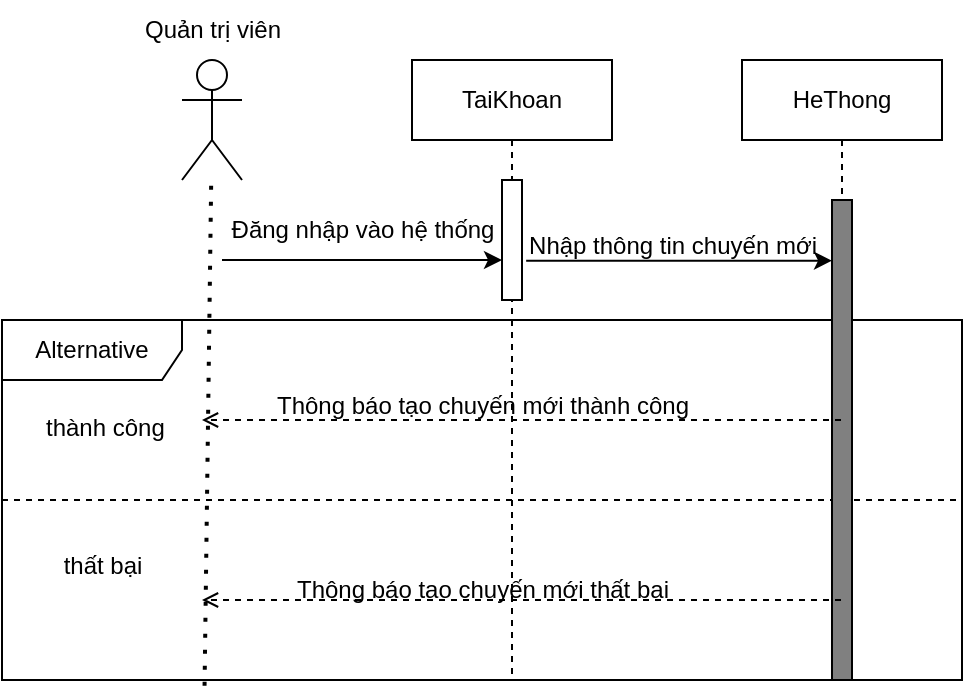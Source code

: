 <mxfile version="24.6.4" type="github">
  <diagram name="Page-1" id="2YBvvXClWsGukQMizWep">
    <mxGraphModel dx="733" dy="398" grid="1" gridSize="10" guides="1" tooltips="1" connect="1" arrows="1" fold="1" page="1" pageScale="1" pageWidth="850" pageHeight="1100" math="0" shadow="0">
      <root>
        <mxCell id="0" />
        <mxCell id="1" parent="0" />
        <mxCell id="0CG8eFZvMGMA5leofqo7-1" value="" style="shape=umlActor;verticalLabelPosition=bottom;verticalAlign=top;html=1;outlineConnect=0;" vertex="1" parent="1">
          <mxGeometry x="240" y="70" width="30" height="60" as="geometry" />
        </mxCell>
        <mxCell id="0CG8eFZvMGMA5leofqo7-5" value="Alternative" style="shape=umlFrame;whiteSpace=wrap;html=1;pointerEvents=0;recursiveResize=0;container=1;collapsible=0;width=90;height=30;" vertex="1" parent="1">
          <mxGeometry x="150" y="200" width="480" height="180" as="geometry" />
        </mxCell>
        <mxCell id="0CG8eFZvMGMA5leofqo7-6" value="thành công" style="text;html=1;" vertex="1" parent="0CG8eFZvMGMA5leofqo7-5">
          <mxGeometry width="100" height="20" relative="1" as="geometry">
            <mxPoint x="20" y="40" as="offset" />
          </mxGeometry>
        </mxCell>
        <mxCell id="0CG8eFZvMGMA5leofqo7-7" value="" style="line;strokeWidth=1;dashed=1;labelPosition=center;verticalLabelPosition=bottom;align=left;verticalAlign=top;spacingLeft=20;spacingTop=15;html=1;whiteSpace=wrap;" vertex="1" parent="0CG8eFZvMGMA5leofqo7-5">
          <mxGeometry y="52.5" width="480" height="75" as="geometry" />
        </mxCell>
        <mxCell id="0CG8eFZvMGMA5leofqo7-35" value="Thông báo tạo chuyến mới thất bại" style="text;html=1;align=center;verticalAlign=middle;resizable=0;points=[];autosize=1;strokeColor=none;fillColor=none;" vertex="1" parent="0CG8eFZvMGMA5leofqo7-5">
          <mxGeometry x="135" y="120" width="210" height="30" as="geometry" />
        </mxCell>
        <mxCell id="0CG8eFZvMGMA5leofqo7-36" value="thất bại" style="text;html=1;align=center;verticalAlign=middle;resizable=0;points=[];autosize=1;strokeColor=none;fillColor=none;" vertex="1" parent="0CG8eFZvMGMA5leofqo7-5">
          <mxGeometry x="20" y="108" width="60" height="30" as="geometry" />
        </mxCell>
        <mxCell id="0CG8eFZvMGMA5leofqo7-15" value="HeThong" style="shape=umlLifeline;perimeter=lifelinePerimeter;whiteSpace=wrap;html=1;container=1;dropTarget=0;collapsible=0;recursiveResize=0;outlineConnect=0;portConstraint=eastwest;newEdgeStyle={&quot;edgeStyle&quot;:&quot;elbowEdgeStyle&quot;,&quot;elbow&quot;:&quot;vertical&quot;,&quot;curved&quot;:0,&quot;rounded&quot;:0};" vertex="1" parent="1">
          <mxGeometry x="520" y="70" width="100" height="310" as="geometry" />
        </mxCell>
        <mxCell id="0CG8eFZvMGMA5leofqo7-16" value="" style="html=1;points=[[0,0,0,0,5],[0,1,0,0,-5],[1,0,0,0,5],[1,1,0,0,-5]];perimeter=orthogonalPerimeter;outlineConnect=0;targetShapes=umlLifeline;portConstraint=eastwest;newEdgeStyle={&quot;curved&quot;:0,&quot;rounded&quot;:0};fillColor=#808080;" vertex="1" parent="0CG8eFZvMGMA5leofqo7-15">
          <mxGeometry x="45" y="70" width="10" height="240" as="geometry" />
        </mxCell>
        <mxCell id="0CG8eFZvMGMA5leofqo7-26" value="" style="endArrow=none;dashed=1;html=1;dashPattern=1 3;strokeWidth=2;rounded=0;exitX=0.211;exitY=1.016;exitDx=0;exitDy=0;exitPerimeter=0;" edge="1" parent="1" source="0CG8eFZvMGMA5leofqo7-5" target="0CG8eFZvMGMA5leofqo7-1">
          <mxGeometry width="50" height="50" relative="1" as="geometry">
            <mxPoint x="270" y="451" as="sourcePoint" />
            <mxPoint x="430" y="290" as="targetPoint" />
          </mxGeometry>
        </mxCell>
        <mxCell id="0CG8eFZvMGMA5leofqo7-27" value="Quản trị viên" style="text;html=1;align=center;verticalAlign=middle;resizable=0;points=[];autosize=1;strokeColor=none;fillColor=none;" vertex="1" parent="1">
          <mxGeometry x="210" y="40" width="90" height="30" as="geometry" />
        </mxCell>
        <mxCell id="0CG8eFZvMGMA5leofqo7-29" value="" style="endArrow=classic;html=1;rounded=0;" edge="1" parent="1" target="0CG8eFZvMGMA5leofqo7-42">
          <mxGeometry width="50" height="50" relative="1" as="geometry">
            <mxPoint x="260" y="170" as="sourcePoint" />
            <mxPoint x="440" y="150" as="targetPoint" />
          </mxGeometry>
        </mxCell>
        <mxCell id="0CG8eFZvMGMA5leofqo7-30" value="Đăng nhập vào hệ thống" style="text;html=1;align=center;verticalAlign=middle;resizable=0;points=[];autosize=1;strokeColor=none;fillColor=none;" vertex="1" parent="1">
          <mxGeometry x="250" y="140" width="160" height="30" as="geometry" />
        </mxCell>
        <mxCell id="0CG8eFZvMGMA5leofqo7-31" value="" style="html=1;verticalAlign=bottom;labelBackgroundColor=none;endArrow=open;endFill=0;dashed=1;rounded=0;" edge="1" parent="1" source="0CG8eFZvMGMA5leofqo7-15">
          <mxGeometry width="160" relative="1" as="geometry">
            <mxPoint x="340" y="340" as="sourcePoint" />
            <mxPoint x="250" y="340" as="targetPoint" />
          </mxGeometry>
        </mxCell>
        <mxCell id="0CG8eFZvMGMA5leofqo7-33" value="" style="html=1;verticalAlign=bottom;labelBackgroundColor=none;endArrow=open;endFill=0;dashed=1;rounded=0;" edge="1" parent="1" source="0CG8eFZvMGMA5leofqo7-15">
          <mxGeometry width="160" relative="1" as="geometry">
            <mxPoint x="280" y="250" as="sourcePoint" />
            <mxPoint x="250" y="250" as="targetPoint" />
          </mxGeometry>
        </mxCell>
        <mxCell id="0CG8eFZvMGMA5leofqo7-34" value="Thông báo tạo chuyến mới thành công" style="text;html=1;align=center;verticalAlign=middle;resizable=0;points=[];autosize=1;strokeColor=none;fillColor=none;" vertex="1" parent="1">
          <mxGeometry x="275" y="228" width="230" height="30" as="geometry" />
        </mxCell>
        <mxCell id="0CG8eFZvMGMA5leofqo7-41" value="TaiKhoan" style="shape=umlLifeline;perimeter=lifelinePerimeter;whiteSpace=wrap;html=1;container=1;dropTarget=0;collapsible=0;recursiveResize=0;outlineConnect=0;portConstraint=eastwest;newEdgeStyle={&quot;edgeStyle&quot;:&quot;elbowEdgeStyle&quot;,&quot;elbow&quot;:&quot;vertical&quot;,&quot;curved&quot;:0,&quot;rounded&quot;:0};" vertex="1" parent="1">
          <mxGeometry x="355" y="70" width="100" height="310" as="geometry" />
        </mxCell>
        <mxCell id="0CG8eFZvMGMA5leofqo7-42" value="" style="html=1;points=[[0,0,0,0,5],[0,1,0,0,-5],[1,0,0,0,5],[1,1,0,0,-5]];perimeter=orthogonalPerimeter;outlineConnect=0;targetShapes=umlLifeline;portConstraint=eastwest;newEdgeStyle={&quot;curved&quot;:0,&quot;rounded&quot;:0};" vertex="1" parent="0CG8eFZvMGMA5leofqo7-41">
          <mxGeometry x="45" y="60" width="10" height="60" as="geometry" />
        </mxCell>
        <mxCell id="0CG8eFZvMGMA5leofqo7-43" value="" style="endArrow=classic;html=1;rounded=0;exitX=1.013;exitY=1.011;exitDx=0;exitDy=0;exitPerimeter=0;" edge="1" parent="1" source="0CG8eFZvMGMA5leofqo7-30" target="0CG8eFZvMGMA5leofqo7-16">
          <mxGeometry width="50" height="50" relative="1" as="geometry">
            <mxPoint x="390" y="280" as="sourcePoint" />
            <mxPoint x="440" y="230" as="targetPoint" />
          </mxGeometry>
        </mxCell>
        <mxCell id="0CG8eFZvMGMA5leofqo7-45" value="Nhập thông tin chuyến mới" style="text;html=1;align=center;verticalAlign=middle;resizable=0;points=[];autosize=1;strokeColor=none;fillColor=none;" vertex="1" parent="1">
          <mxGeometry x="400" y="148" width="170" height="30" as="geometry" />
        </mxCell>
      </root>
    </mxGraphModel>
  </diagram>
</mxfile>

